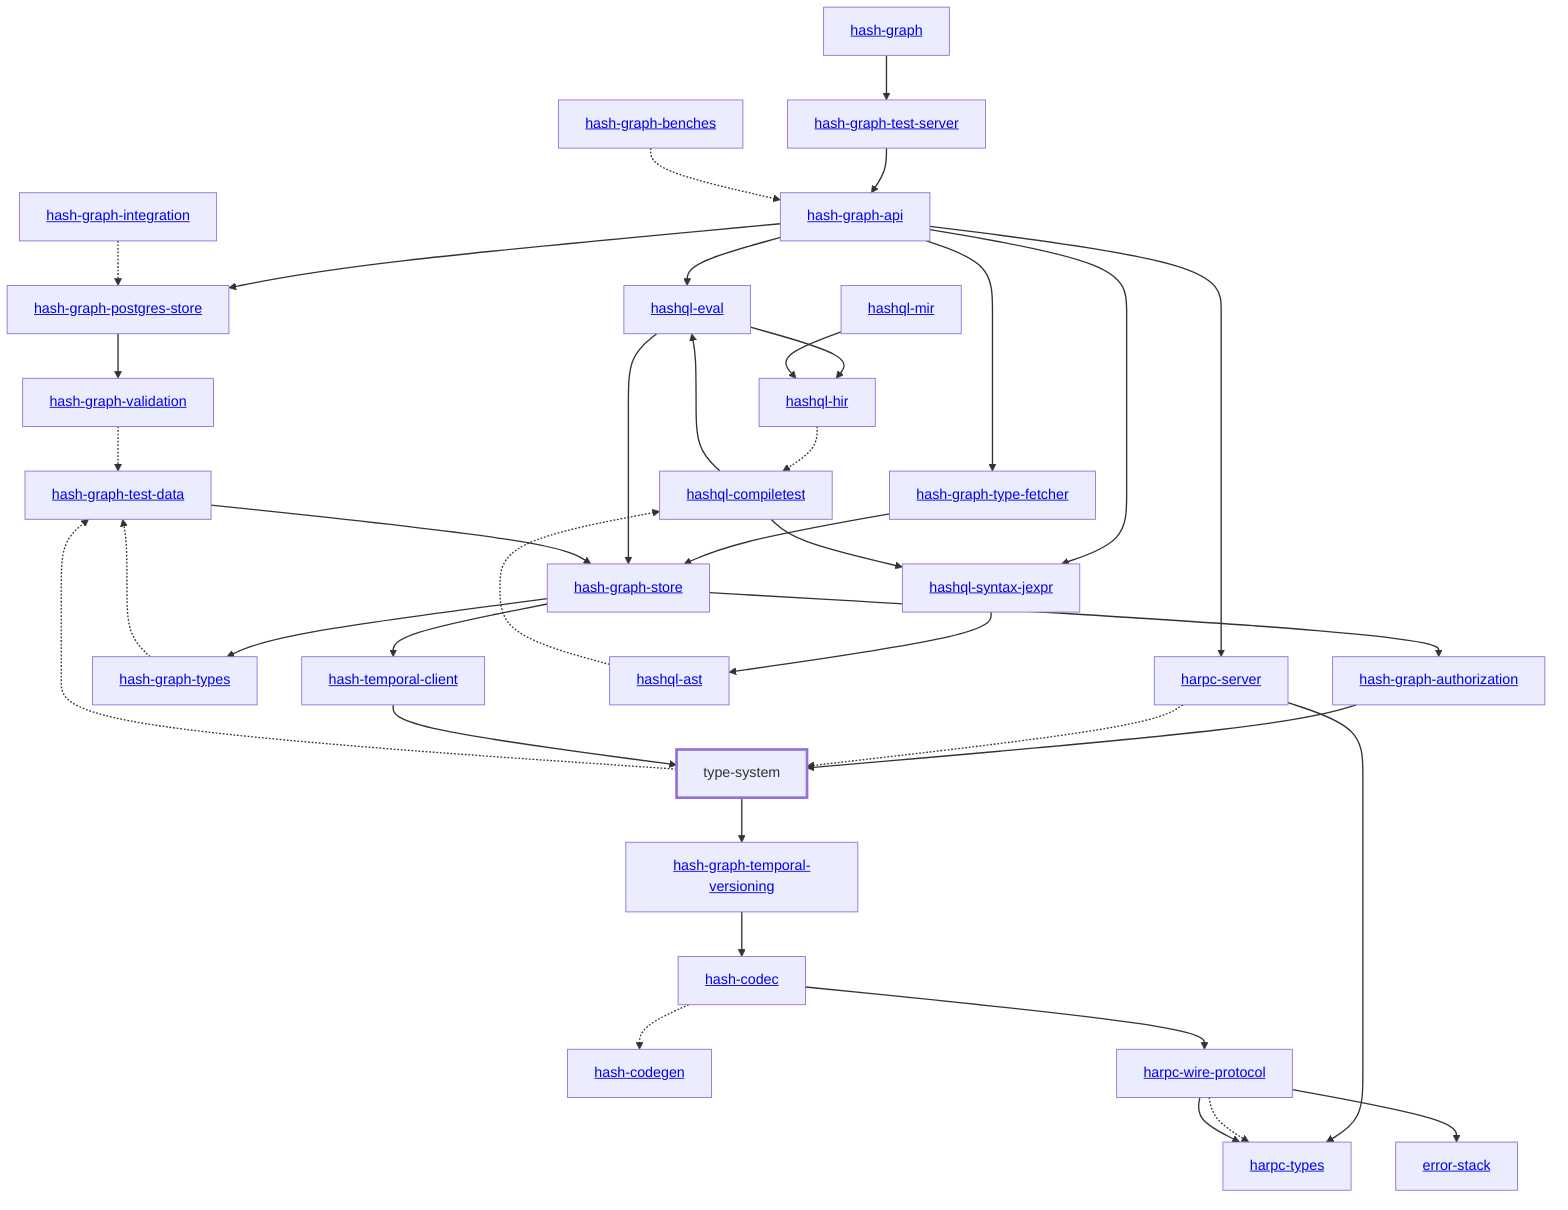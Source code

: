 graph TD
    linkStyle default stroke-width:1.5px
    classDef default stroke-width:1px
    classDef root stroke-width:3px
    classDef dev stroke-width:1px
    classDef build stroke-width:1px
    %% Legend
    %% --> : Normal dependency
    %% -.-> : Dev dependency
    %% ---> : Build dependency
    0[<a href="../hash_graph/index.html">hash-graph</a>]
    1[type-system]
    class 1 root
    2[<a href="../hash_codec/index.html">hash-codec</a>]
    3[<a href="../hash_codegen/index.html">hash-codegen</a>]
    4[<a href="../hash_graph_api/index.html">hash-graph-api</a>]
    5[<a href="../hash_graph_authorization/index.html">hash-graph-authorization</a>]
    6[<a href="../hash_graph_postgres_store/index.html">hash-graph-postgres-store</a>]
    7[<a href="../hash_graph_store/index.html">hash-graph-store</a>]
    8[<a href="../hash_graph_temporal_versioning/index.html">hash-graph-temporal-versioning</a>]
    9[<a href="../hash_graph_test_server/index.html">hash-graph-test-server</a>]
    10[<a href="../hash_graph_type_fetcher/index.html">hash-graph-type-fetcher</a>]
    11[<a href="../hash_graph_types/index.html">hash-graph-types</a>]
    12[<a href="../hash_graph_validation/index.html">hash-graph-validation</a>]
    13[<a href="../harpc_server/index.html">harpc-server</a>]
    14[<a href="../harpc_types/index.html">harpc-types</a>]
    15[<a href="../harpc_wire_protocol/index.html">harpc-wire-protocol</a>]
    16[<a href="../hashql_ast/index.html">hashql-ast</a>]
    17[<a href="../hashql_compiletest/index.html">hashql-compiletest</a>]
    18[<a href="../hashql_eval/index.html">hashql-eval</a>]
    19[<a href="../hashql_hir/index.html">hashql-hir</a>]
    20[<a href="../hashql_mir/index.html">hashql-mir</a>]
    21[<a href="../hashql_syntax_jexpr/index.html">hashql-syntax-jexpr</a>]
    22[<a href="../hash_temporal_client/index.html">hash-temporal-client</a>]
    23[<a href="../error_stack/index.html">error-stack</a>]
    24[<a href="../hash_graph_benches/index.html">hash-graph-benches</a>]
    25[<a href="../hash_graph_integration/index.html">hash-graph-integration</a>]
    26[<a href="../hash_graph_test_data/index.html">hash-graph-test-data</a>]
    0 --> 9
    1 --> 8
    1 -.-> 26
    2 -.-> 3
    2 --> 15
    4 --> 6
    4 --> 10
    4 --> 13
    4 --> 18
    4 --> 21
    5 --> 1
    6 --> 12
    7 --> 5
    7 --> 11
    7 --> 22
    8 --> 2
    9 --> 4
    10 --> 7
    11 -.-> 26
    12 -.-> 26
    13 -.-> 1
    13 --> 14
    15 -.-> 14
    15 --> 14
    15 --> 23
    16 -.-> 17
    17 --> 18
    17 --> 21
    18 --> 7
    18 --> 19
    19 -.-> 17
    20 --> 19
    21 --> 16
    22 --> 1
    24 -.-> 4
    25 -.-> 6
    26 --> 7